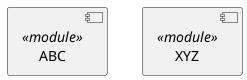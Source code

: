 {
  "sha1": "m23z3s5m3th43hyn4idbq6dgwln6c1f",
  "insertion": {
    "when": "2024-06-03T18:59:34.774Z",
    "user": "plantuml@gmail.com"
  }
}
@startuml
'!preprocessorV2
!define module(x) component x <<module>>
module(ABC)
module(XYZ)

@enduml
